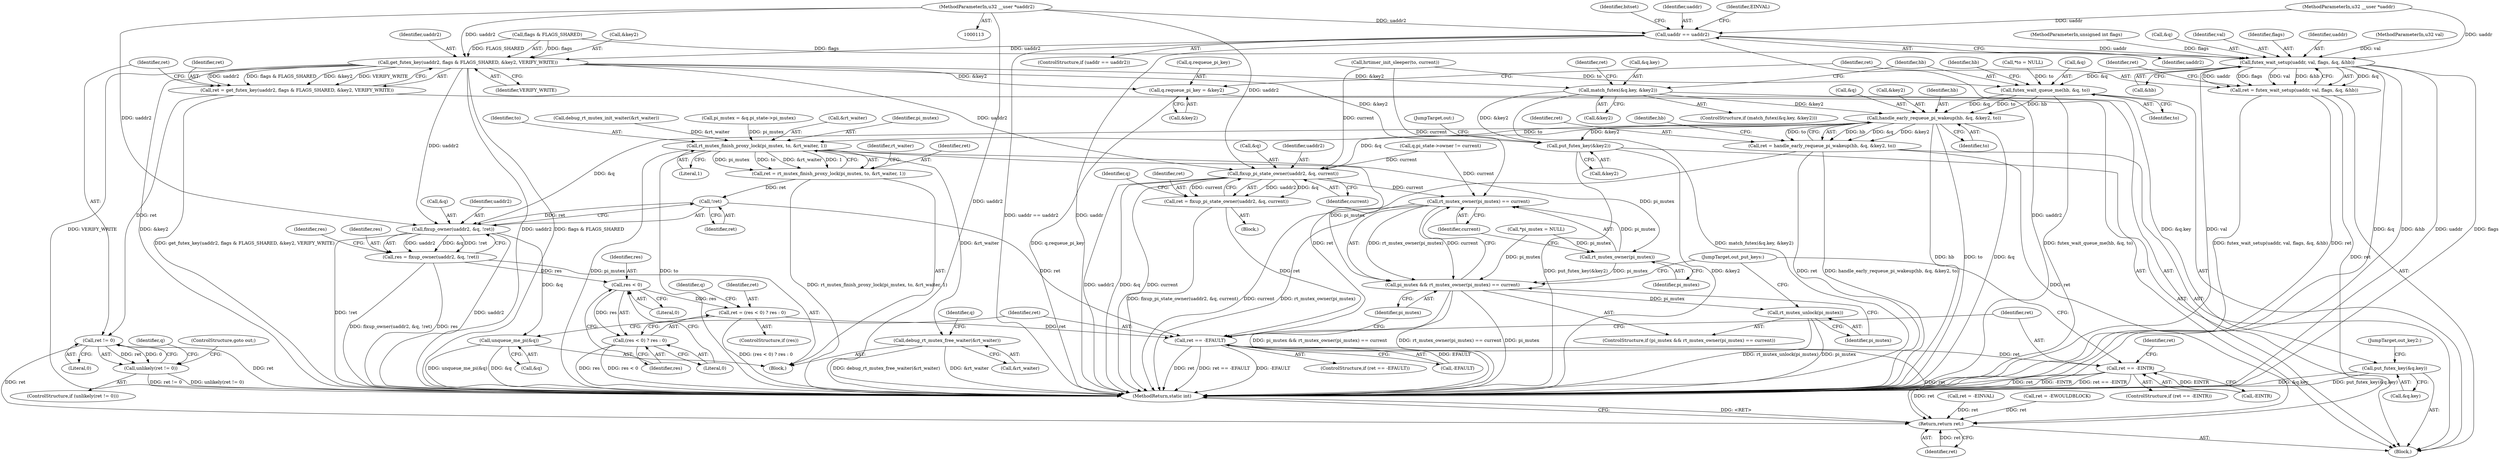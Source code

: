 digraph "0_linux_e9c243a5a6de0be8e584c604d353412584b592f8_0@pointer" {
"1000119" [label="(MethodParameterIn,u32 __user *uaddr2)"];
"1000143" [label="(Call,uaddr == uaddr2)"];
"1000207" [label="(Call,get_futex_key(uaddr2, flags & FLAGS_SHARED, &key2, VERIFY_WRITE))"];
"1000205" [label="(Call,ret = get_futex_key(uaddr2, flags & FLAGS_SHARED, &key2, VERIFY_WRITE))"];
"1000217" [label="(Call,ret != 0)"];
"1000216" [label="(Call,unlikely(ret != 0))"];
"1000427" [label="(Return,return ret;)"];
"1000232" [label="(Call,q.requeue_pi_key = &key2)"];
"1000252" [label="(Call,match_futex(&q.key, &key2))"];
"1000277" [label="(Call,handle_early_requeue_pi_wakeup(hb, &q, &key2, to))"];
"1000275" [label="(Call,ret = handle_early_requeue_pi_wakeup(hb, &q, &key2, to))"];
"1000378" [label="(Call,ret == -EFAULT)"];
"1000394" [label="(Call,ret == -EINTR)"];
"1000317" [label="(Call,fixup_pi_state_owner(uaddr2, &q, current))"];
"1000315" [label="(Call,ret = fixup_pi_state_owner(uaddr2, &q, current))"];
"1000386" [label="(Call,rt_mutex_owner(pi_mutex) == current)"];
"1000384" [label="(Call,pi_mutex && rt_mutex_owner(pi_mutex) == current)"];
"1000390" [label="(Call,rt_mutex_unlock(pi_mutex))"];
"1000343" [label="(Call,rt_mutex_finish_proxy_lock(pi_mutex, to, &rt_waiter, 1))"];
"1000341" [label="(Call,ret = rt_mutex_finish_proxy_lock(pi_mutex, to, &rt_waiter, 1))"];
"1000362" [label="(Call,!ret)"];
"1000358" [label="(Call,fixup_owner(uaddr2, &q, !ret))"];
"1000356" [label="(Call,res = fixup_owner(uaddr2, &q, !ret))"];
"1000369" [label="(Call,res < 0)"];
"1000366" [label="(Call,ret = (res < 0) ? res : 0)"];
"1000368" [label="(Call,(res < 0) ? res : 0)"];
"1000374" [label="(Call,unqueue_me_pi(&q))"];
"1000349" [label="(Call,debug_rt_mutex_free_waiter(&rt_waiter))"];
"1000387" [label="(Call,rt_mutex_owner(pi_mutex))"];
"1000410" [label="(Call,put_futex_key(&key2))"];
"1000404" [label="(Call,put_futex_key(&q.key))"];
"1000240" [label="(Call,futex_wait_setup(uaddr, val, flags, &q, &hb))"];
"1000238" [label="(Call,ret = futex_wait_setup(uaddr, val, flags, &q, &hb))"];
"1000265" [label="(Call,futex_wait_queue_me(hb, &q, to))"];
"1000242" [label="(Identifier,val)"];
"1000385" [label="(Identifier,pi_mutex)"];
"1000243" [label="(Identifier,flags)"];
"1000128" [label="(Call,*pi_mutex = NULL)"];
"1000220" [label="(ControlStructure,goto out;)"];
"1000315" [label="(Call,ret = fixup_pi_state_owner(uaddr2, &q, current))"];
"1000349" [label="(Call,debug_rt_mutex_free_waiter(&rt_waiter))"];
"1000151" [label="(Identifier,bitset)"];
"1000362" [label="(Call,!ret)"];
"1000257" [label="(Call,&key2)"];
"1000232" [label="(Call,q.requeue_pi_key = &key2)"];
"1000273" [label="(Identifier,hb)"];
"1000212" [label="(Call,&key2)"];
"1000386" [label="(Call,rt_mutex_owner(pi_mutex) == current)"];
"1000373" [label="(Literal,0)"];
"1000380" [label="(Call,-EFAULT)"];
"1000277" [label="(Call,handle_early_requeue_pi_wakeup(hb, &q, &key2, to))"];
"1000219" [label="(Literal,0)"];
"1000390" [label="(Call,rt_mutex_unlock(pi_mutex))"];
"1000346" [label="(Call,&rt_waiter)"];
"1000404" [label="(Call,put_futex_key(&q.key))"];
"1000217" [label="(Call,ret != 0)"];
"1000410" [label="(Call,put_futex_key(&key2))"];
"1000240" [label="(Call,futex_wait_setup(uaddr, val, flags, &q, &hb))"];
"1000344" [label="(Identifier,pi_mutex)"];
"1000265" [label="(Call,futex_wait_queue_me(hb, &q, to))"];
"1000275" [label="(Call,ret = handle_early_requeue_pi_wakeup(hb, &q, &key2, to))"];
"1000233" [label="(Call,q.requeue_pi_key)"];
"1000241" [label="(Identifier,uaddr)"];
"1000116" [label="(MethodParameterIn,u32 val)"];
"1000115" [label="(MethodParameterIn,unsigned int flags)"];
"1000114" [label="(MethodParameterIn,u32 __user *uaddr)"];
"1000145" [label="(Identifier,uaddr2)"];
"1000209" [label="(Call,flags & FLAGS_SHARED)"];
"1000356" [label="(Call,res = fixup_owner(uaddr2, &q, !ret))"];
"1000395" [label="(Identifier,ret)"];
"1000379" [label="(Identifier,ret)"];
"1000236" [label="(Call,&key2)"];
"1000123" [label="(Call,*to = NULL)"];
"1000144" [label="(Identifier,uaddr)"];
"1000287" [label="(Identifier,hb)"];
"1000321" [label="(Identifier,current)"];
"1000319" [label="(Call,&q)"];
"1000367" [label="(Identifier,ret)"];
"1000252" [label="(Call,match_futex(&q.key, &key2))"];
"1000143" [label="(Call,uaddr == uaddr2)"];
"1000371" [label="(Literal,0)"];
"1000215" [label="(ControlStructure,if (unlikely(ret != 0)))"];
"1000205" [label="(Call,ret = get_futex_key(uaddr2, flags & FLAGS_SHARED, &key2, VERIFY_WRITE))"];
"1000206" [label="(Identifier,ret)"];
"1000251" [label="(ControlStructure,if (match_futex(&q.key, &key2)))"];
"1000120" [label="(Block,)"];
"1000142" [label="(ControlStructure,if (uaddr == uaddr2))"];
"1000119" [label="(MethodParameterIn,u32 __user *uaddr2)"];
"1000216" [label="(Call,unlikely(ret != 0))"];
"1000375" [label="(Call,&q)"];
"1000341" [label="(Call,ret = rt_mutex_finish_proxy_lock(pi_mutex, to, &rt_waiter, 1))"];
"1000428" [label="(Identifier,ret)"];
"1000400" [label="(Identifier,ret)"];
"1000244" [label="(Call,&q)"];
"1000383" [label="(ControlStructure,if (pi_mutex && rt_mutex_owner(pi_mutex) == current))"];
"1000365" [label="(Identifier,res)"];
"1000343" [label="(Call,rt_mutex_finish_proxy_lock(pi_mutex, to, &rt_waiter, 1))"];
"1000260" [label="(Call,ret = -EINVAL)"];
"1000405" [label="(Call,&q.key)"];
"1000378" [label="(Call,ret == -EFAULT)"];
"1000310" [label="(Block,)"];
"1000351" [label="(Identifier,rt_waiter)"];
"1000318" [label="(Identifier,uaddr2)"];
"1000279" [label="(Call,&q)"];
"1000348" [label="(Literal,1)"];
"1000387" [label="(Call,rt_mutex_owner(pi_mutex))"];
"1000370" [label="(Identifier,res)"];
"1000427" [label="(Return,return ret;)"];
"1000345" [label="(Identifier,to)"];
"1000281" [label="(Call,&key2)"];
"1000360" [label="(Call,&q)"];
"1000372" [label="(Identifier,res)"];
"1000249" [label="(Identifier,ret)"];
"1000303" [label="(Call,q.pi_state->owner != current)"];
"1000359" [label="(Identifier,uaddr2)"];
"1000148" [label="(Identifier,EINVAL)"];
"1000354" [label="(Identifier,q)"];
"1000393" [label="(ControlStructure,if (ret == -EINTR))"];
"1000376" [label="(Identifier,q)"];
"1000409" [label="(JumpTarget,out_key2:)"];
"1000269" [label="(Identifier,to)"];
"1000253" [label="(Call,&q.key)"];
"1000358" [label="(Call,fixup_owner(uaddr2, &q, !ret))"];
"1000283" [label="(Identifier,to)"];
"1000368" [label="(Call,(res < 0) ? res : 0)"];
"1000174" [label="(Call,hrtimer_init_sleeper(to, current))"];
"1000276" [label="(Identifier,ret)"];
"1000317" [label="(Call,fixup_pi_state_owner(uaddr2, &q, current))"];
"1000394" [label="(Call,ret == -EINTR)"];
"1000208" [label="(Identifier,uaddr2)"];
"1000403" [label="(JumpTarget,out_put_keys:)"];
"1000389" [label="(Identifier,current)"];
"1000384" [label="(Call,pi_mutex && rt_mutex_owner(pi_mutex) == current)"];
"1000342" [label="(Identifier,ret)"];
"1000324" [label="(Identifier,q)"];
"1000369" [label="(Call,res < 0)"];
"1000364" [label="(ControlStructure,if (res))"];
"1000278" [label="(Identifier,hb)"];
"1000327" [label="(Block,)"];
"1000388" [label="(Identifier,pi_mutex)"];
"1000413" [label="(JumpTarget,out:)"];
"1000374" [label="(Call,unqueue_me_pi(&q))"];
"1000316" [label="(Identifier,ret)"];
"1000246" [label="(Call,&hb)"];
"1000267" [label="(Call,&q)"];
"1000411" [label="(Call,&key2)"];
"1000223" [label="(Identifier,q)"];
"1000214" [label="(Identifier,VERIFY_WRITE)"];
"1000391" [label="(Identifier,pi_mutex)"];
"1000396" [label="(Call,-EINTR)"];
"1000266" [label="(Identifier,hb)"];
"1000207" [label="(Call,get_futex_key(uaddr2, flags & FLAGS_SHARED, &key2, VERIFY_WRITE))"];
"1000187" [label="(Call,debug_rt_mutex_init_waiter(&rt_waiter))"];
"1000377" [label="(ControlStructure,if (ret == -EFAULT))"];
"1000429" [label="(MethodReturn,static int)"];
"1000350" [label="(Call,&rt_waiter)"];
"1000238" [label="(Call,ret = futex_wait_setup(uaddr, val, flags, &q, &hb))"];
"1000399" [label="(Call,ret = -EWOULDBLOCK)"];
"1000261" [label="(Identifier,ret)"];
"1000357" [label="(Identifier,res)"];
"1000218" [label="(Identifier,ret)"];
"1000333" [label="(Call,pi_mutex = &q.pi_state->pi_mutex)"];
"1000363" [label="(Identifier,ret)"];
"1000239" [label="(Identifier,ret)"];
"1000366" [label="(Call,ret = (res < 0) ? res : 0)"];
"1000119" -> "1000113"  [label="AST: "];
"1000119" -> "1000429"  [label="DDG: uaddr2"];
"1000119" -> "1000143"  [label="DDG: uaddr2"];
"1000119" -> "1000207"  [label="DDG: uaddr2"];
"1000119" -> "1000317"  [label="DDG: uaddr2"];
"1000119" -> "1000358"  [label="DDG: uaddr2"];
"1000143" -> "1000142"  [label="AST: "];
"1000143" -> "1000145"  [label="CFG: "];
"1000144" -> "1000143"  [label="AST: "];
"1000145" -> "1000143"  [label="AST: "];
"1000148" -> "1000143"  [label="CFG: "];
"1000151" -> "1000143"  [label="CFG: "];
"1000143" -> "1000429"  [label="DDG: uaddr"];
"1000143" -> "1000429"  [label="DDG: uaddr2"];
"1000143" -> "1000429"  [label="DDG: uaddr == uaddr2"];
"1000114" -> "1000143"  [label="DDG: uaddr"];
"1000143" -> "1000207"  [label="DDG: uaddr2"];
"1000143" -> "1000240"  [label="DDG: uaddr"];
"1000207" -> "1000205"  [label="AST: "];
"1000207" -> "1000214"  [label="CFG: "];
"1000208" -> "1000207"  [label="AST: "];
"1000209" -> "1000207"  [label="AST: "];
"1000212" -> "1000207"  [label="AST: "];
"1000214" -> "1000207"  [label="AST: "];
"1000205" -> "1000207"  [label="CFG: "];
"1000207" -> "1000429"  [label="DDG: flags & FLAGS_SHARED"];
"1000207" -> "1000429"  [label="DDG: VERIFY_WRITE"];
"1000207" -> "1000429"  [label="DDG: uaddr2"];
"1000207" -> "1000429"  [label="DDG: &key2"];
"1000207" -> "1000205"  [label="DDG: uaddr2"];
"1000207" -> "1000205"  [label="DDG: flags & FLAGS_SHARED"];
"1000207" -> "1000205"  [label="DDG: &key2"];
"1000207" -> "1000205"  [label="DDG: VERIFY_WRITE"];
"1000209" -> "1000207"  [label="DDG: flags"];
"1000209" -> "1000207"  [label="DDG: FLAGS_SHARED"];
"1000207" -> "1000232"  [label="DDG: &key2"];
"1000207" -> "1000252"  [label="DDG: &key2"];
"1000207" -> "1000317"  [label="DDG: uaddr2"];
"1000207" -> "1000358"  [label="DDG: uaddr2"];
"1000207" -> "1000410"  [label="DDG: &key2"];
"1000205" -> "1000120"  [label="AST: "];
"1000206" -> "1000205"  [label="AST: "];
"1000218" -> "1000205"  [label="CFG: "];
"1000205" -> "1000429"  [label="DDG: get_futex_key(uaddr2, flags & FLAGS_SHARED, &key2, VERIFY_WRITE)"];
"1000205" -> "1000217"  [label="DDG: ret"];
"1000217" -> "1000216"  [label="AST: "];
"1000217" -> "1000219"  [label="CFG: "];
"1000218" -> "1000217"  [label="AST: "];
"1000219" -> "1000217"  [label="AST: "];
"1000216" -> "1000217"  [label="CFG: "];
"1000217" -> "1000429"  [label="DDG: ret"];
"1000217" -> "1000216"  [label="DDG: ret"];
"1000217" -> "1000216"  [label="DDG: 0"];
"1000217" -> "1000427"  [label="DDG: ret"];
"1000216" -> "1000215"  [label="AST: "];
"1000220" -> "1000216"  [label="CFG: "];
"1000223" -> "1000216"  [label="CFG: "];
"1000216" -> "1000429"  [label="DDG: unlikely(ret != 0)"];
"1000216" -> "1000429"  [label="DDG: ret != 0"];
"1000427" -> "1000120"  [label="AST: "];
"1000427" -> "1000428"  [label="CFG: "];
"1000428" -> "1000427"  [label="AST: "];
"1000429" -> "1000427"  [label="CFG: "];
"1000427" -> "1000429"  [label="DDG: <RET>"];
"1000428" -> "1000427"  [label="DDG: ret"];
"1000238" -> "1000427"  [label="DDG: ret"];
"1000399" -> "1000427"  [label="DDG: ret"];
"1000275" -> "1000427"  [label="DDG: ret"];
"1000260" -> "1000427"  [label="DDG: ret"];
"1000394" -> "1000427"  [label="DDG: ret"];
"1000378" -> "1000427"  [label="DDG: ret"];
"1000232" -> "1000120"  [label="AST: "];
"1000232" -> "1000236"  [label="CFG: "];
"1000233" -> "1000232"  [label="AST: "];
"1000236" -> "1000232"  [label="AST: "];
"1000239" -> "1000232"  [label="CFG: "];
"1000232" -> "1000429"  [label="DDG: q.requeue_pi_key"];
"1000252" -> "1000251"  [label="AST: "];
"1000252" -> "1000257"  [label="CFG: "];
"1000253" -> "1000252"  [label="AST: "];
"1000257" -> "1000252"  [label="AST: "];
"1000261" -> "1000252"  [label="CFG: "];
"1000266" -> "1000252"  [label="CFG: "];
"1000252" -> "1000429"  [label="DDG: match_futex(&q.key, &key2)"];
"1000252" -> "1000277"  [label="DDG: &key2"];
"1000252" -> "1000404"  [label="DDG: &q.key"];
"1000252" -> "1000410"  [label="DDG: &key2"];
"1000277" -> "1000275"  [label="AST: "];
"1000277" -> "1000283"  [label="CFG: "];
"1000278" -> "1000277"  [label="AST: "];
"1000279" -> "1000277"  [label="AST: "];
"1000281" -> "1000277"  [label="AST: "];
"1000283" -> "1000277"  [label="AST: "];
"1000275" -> "1000277"  [label="CFG: "];
"1000277" -> "1000429"  [label="DDG: hb"];
"1000277" -> "1000429"  [label="DDG: to"];
"1000277" -> "1000429"  [label="DDG: &q"];
"1000277" -> "1000275"  [label="DDG: hb"];
"1000277" -> "1000275"  [label="DDG: &q"];
"1000277" -> "1000275"  [label="DDG: &key2"];
"1000277" -> "1000275"  [label="DDG: to"];
"1000265" -> "1000277"  [label="DDG: hb"];
"1000265" -> "1000277"  [label="DDG: &q"];
"1000265" -> "1000277"  [label="DDG: to"];
"1000277" -> "1000317"  [label="DDG: &q"];
"1000277" -> "1000343"  [label="DDG: to"];
"1000277" -> "1000358"  [label="DDG: &q"];
"1000277" -> "1000410"  [label="DDG: &key2"];
"1000275" -> "1000120"  [label="AST: "];
"1000276" -> "1000275"  [label="AST: "];
"1000287" -> "1000275"  [label="CFG: "];
"1000275" -> "1000429"  [label="DDG: ret"];
"1000275" -> "1000429"  [label="DDG: handle_early_requeue_pi_wakeup(hb, &q, &key2, to)"];
"1000275" -> "1000378"  [label="DDG: ret"];
"1000378" -> "1000377"  [label="AST: "];
"1000378" -> "1000380"  [label="CFG: "];
"1000379" -> "1000378"  [label="AST: "];
"1000380" -> "1000378"  [label="AST: "];
"1000385" -> "1000378"  [label="CFG: "];
"1000395" -> "1000378"  [label="CFG: "];
"1000378" -> "1000429"  [label="DDG: -EFAULT"];
"1000378" -> "1000429"  [label="DDG: ret"];
"1000378" -> "1000429"  [label="DDG: ret == -EFAULT"];
"1000315" -> "1000378"  [label="DDG: ret"];
"1000366" -> "1000378"  [label="DDG: ret"];
"1000362" -> "1000378"  [label="DDG: ret"];
"1000380" -> "1000378"  [label="DDG: EFAULT"];
"1000378" -> "1000394"  [label="DDG: ret"];
"1000394" -> "1000393"  [label="AST: "];
"1000394" -> "1000396"  [label="CFG: "];
"1000395" -> "1000394"  [label="AST: "];
"1000396" -> "1000394"  [label="AST: "];
"1000400" -> "1000394"  [label="CFG: "];
"1000403" -> "1000394"  [label="CFG: "];
"1000394" -> "1000429"  [label="DDG: -EINTR"];
"1000394" -> "1000429"  [label="DDG: ret == -EINTR"];
"1000394" -> "1000429"  [label="DDG: ret"];
"1000396" -> "1000394"  [label="DDG: EINTR"];
"1000317" -> "1000315"  [label="AST: "];
"1000317" -> "1000321"  [label="CFG: "];
"1000318" -> "1000317"  [label="AST: "];
"1000319" -> "1000317"  [label="AST: "];
"1000321" -> "1000317"  [label="AST: "];
"1000315" -> "1000317"  [label="CFG: "];
"1000317" -> "1000429"  [label="DDG: uaddr2"];
"1000317" -> "1000429"  [label="DDG: &q"];
"1000317" -> "1000429"  [label="DDG: current"];
"1000317" -> "1000315"  [label="DDG: uaddr2"];
"1000317" -> "1000315"  [label="DDG: &q"];
"1000317" -> "1000315"  [label="DDG: current"];
"1000303" -> "1000317"  [label="DDG: current"];
"1000174" -> "1000317"  [label="DDG: current"];
"1000317" -> "1000386"  [label="DDG: current"];
"1000315" -> "1000310"  [label="AST: "];
"1000316" -> "1000315"  [label="AST: "];
"1000324" -> "1000315"  [label="CFG: "];
"1000315" -> "1000429"  [label="DDG: fixup_pi_state_owner(uaddr2, &q, current)"];
"1000386" -> "1000384"  [label="AST: "];
"1000386" -> "1000389"  [label="CFG: "];
"1000387" -> "1000386"  [label="AST: "];
"1000389" -> "1000386"  [label="AST: "];
"1000384" -> "1000386"  [label="CFG: "];
"1000386" -> "1000429"  [label="DDG: current"];
"1000386" -> "1000429"  [label="DDG: rt_mutex_owner(pi_mutex)"];
"1000386" -> "1000384"  [label="DDG: rt_mutex_owner(pi_mutex)"];
"1000386" -> "1000384"  [label="DDG: current"];
"1000387" -> "1000386"  [label="DDG: pi_mutex"];
"1000303" -> "1000386"  [label="DDG: current"];
"1000174" -> "1000386"  [label="DDG: current"];
"1000384" -> "1000383"  [label="AST: "];
"1000384" -> "1000385"  [label="CFG: "];
"1000385" -> "1000384"  [label="AST: "];
"1000391" -> "1000384"  [label="CFG: "];
"1000403" -> "1000384"  [label="CFG: "];
"1000384" -> "1000429"  [label="DDG: pi_mutex && rt_mutex_owner(pi_mutex) == current"];
"1000384" -> "1000429"  [label="DDG: rt_mutex_owner(pi_mutex) == current"];
"1000384" -> "1000429"  [label="DDG: pi_mutex"];
"1000343" -> "1000384"  [label="DDG: pi_mutex"];
"1000128" -> "1000384"  [label="DDG: pi_mutex"];
"1000387" -> "1000384"  [label="DDG: pi_mutex"];
"1000384" -> "1000390"  [label="DDG: pi_mutex"];
"1000390" -> "1000383"  [label="AST: "];
"1000390" -> "1000391"  [label="CFG: "];
"1000391" -> "1000390"  [label="AST: "];
"1000403" -> "1000390"  [label="CFG: "];
"1000390" -> "1000429"  [label="DDG: rt_mutex_unlock(pi_mutex)"];
"1000390" -> "1000429"  [label="DDG: pi_mutex"];
"1000343" -> "1000341"  [label="AST: "];
"1000343" -> "1000348"  [label="CFG: "];
"1000344" -> "1000343"  [label="AST: "];
"1000345" -> "1000343"  [label="AST: "];
"1000346" -> "1000343"  [label="AST: "];
"1000348" -> "1000343"  [label="AST: "];
"1000341" -> "1000343"  [label="CFG: "];
"1000343" -> "1000429"  [label="DDG: pi_mutex"];
"1000343" -> "1000429"  [label="DDG: to"];
"1000343" -> "1000341"  [label="DDG: pi_mutex"];
"1000343" -> "1000341"  [label="DDG: to"];
"1000343" -> "1000341"  [label="DDG: &rt_waiter"];
"1000343" -> "1000341"  [label="DDG: 1"];
"1000333" -> "1000343"  [label="DDG: pi_mutex"];
"1000187" -> "1000343"  [label="DDG: &rt_waiter"];
"1000343" -> "1000349"  [label="DDG: &rt_waiter"];
"1000343" -> "1000387"  [label="DDG: pi_mutex"];
"1000341" -> "1000327"  [label="AST: "];
"1000342" -> "1000341"  [label="AST: "];
"1000351" -> "1000341"  [label="CFG: "];
"1000341" -> "1000429"  [label="DDG: rt_mutex_finish_proxy_lock(pi_mutex, to, &rt_waiter, 1)"];
"1000341" -> "1000362"  [label="DDG: ret"];
"1000362" -> "1000358"  [label="AST: "];
"1000362" -> "1000363"  [label="CFG: "];
"1000363" -> "1000362"  [label="AST: "];
"1000358" -> "1000362"  [label="CFG: "];
"1000362" -> "1000358"  [label="DDG: ret"];
"1000358" -> "1000356"  [label="AST: "];
"1000359" -> "1000358"  [label="AST: "];
"1000360" -> "1000358"  [label="AST: "];
"1000356" -> "1000358"  [label="CFG: "];
"1000358" -> "1000429"  [label="DDG: !ret"];
"1000358" -> "1000429"  [label="DDG: uaddr2"];
"1000358" -> "1000356"  [label="DDG: uaddr2"];
"1000358" -> "1000356"  [label="DDG: &q"];
"1000358" -> "1000356"  [label="DDG: !ret"];
"1000358" -> "1000374"  [label="DDG: &q"];
"1000356" -> "1000327"  [label="AST: "];
"1000357" -> "1000356"  [label="AST: "];
"1000365" -> "1000356"  [label="CFG: "];
"1000356" -> "1000429"  [label="DDG: res"];
"1000356" -> "1000429"  [label="DDG: fixup_owner(uaddr2, &q, !ret)"];
"1000356" -> "1000369"  [label="DDG: res"];
"1000369" -> "1000368"  [label="AST: "];
"1000369" -> "1000371"  [label="CFG: "];
"1000370" -> "1000369"  [label="AST: "];
"1000371" -> "1000369"  [label="AST: "];
"1000372" -> "1000369"  [label="CFG: "];
"1000373" -> "1000369"  [label="CFG: "];
"1000369" -> "1000366"  [label="DDG: res"];
"1000369" -> "1000368"  [label="DDG: res"];
"1000366" -> "1000364"  [label="AST: "];
"1000366" -> "1000368"  [label="CFG: "];
"1000367" -> "1000366"  [label="AST: "];
"1000368" -> "1000366"  [label="AST: "];
"1000376" -> "1000366"  [label="CFG: "];
"1000366" -> "1000429"  [label="DDG: (res < 0) ? res : 0"];
"1000368" -> "1000372"  [label="CFG: "];
"1000368" -> "1000373"  [label="CFG: "];
"1000372" -> "1000368"  [label="AST: "];
"1000373" -> "1000368"  [label="AST: "];
"1000368" -> "1000429"  [label="DDG: res < 0"];
"1000368" -> "1000429"  [label="DDG: res"];
"1000374" -> "1000327"  [label="AST: "];
"1000374" -> "1000375"  [label="CFG: "];
"1000375" -> "1000374"  [label="AST: "];
"1000379" -> "1000374"  [label="CFG: "];
"1000374" -> "1000429"  [label="DDG: &q"];
"1000374" -> "1000429"  [label="DDG: unqueue_me_pi(&q)"];
"1000349" -> "1000327"  [label="AST: "];
"1000349" -> "1000350"  [label="CFG: "];
"1000350" -> "1000349"  [label="AST: "];
"1000354" -> "1000349"  [label="CFG: "];
"1000349" -> "1000429"  [label="DDG: debug_rt_mutex_free_waiter(&rt_waiter)"];
"1000349" -> "1000429"  [label="DDG: &rt_waiter"];
"1000387" -> "1000388"  [label="CFG: "];
"1000388" -> "1000387"  [label="AST: "];
"1000389" -> "1000387"  [label="CFG: "];
"1000128" -> "1000387"  [label="DDG: pi_mutex"];
"1000410" -> "1000120"  [label="AST: "];
"1000410" -> "1000411"  [label="CFG: "];
"1000411" -> "1000410"  [label="AST: "];
"1000413" -> "1000410"  [label="CFG: "];
"1000410" -> "1000429"  [label="DDG: &key2"];
"1000410" -> "1000429"  [label="DDG: put_futex_key(&key2)"];
"1000404" -> "1000120"  [label="AST: "];
"1000404" -> "1000405"  [label="CFG: "];
"1000405" -> "1000404"  [label="AST: "];
"1000409" -> "1000404"  [label="CFG: "];
"1000404" -> "1000429"  [label="DDG: &q.key"];
"1000404" -> "1000429"  [label="DDG: put_futex_key(&q.key)"];
"1000240" -> "1000238"  [label="AST: "];
"1000240" -> "1000246"  [label="CFG: "];
"1000241" -> "1000240"  [label="AST: "];
"1000242" -> "1000240"  [label="AST: "];
"1000243" -> "1000240"  [label="AST: "];
"1000244" -> "1000240"  [label="AST: "];
"1000246" -> "1000240"  [label="AST: "];
"1000238" -> "1000240"  [label="CFG: "];
"1000240" -> "1000429"  [label="DDG: val"];
"1000240" -> "1000429"  [label="DDG: &q"];
"1000240" -> "1000429"  [label="DDG: &hb"];
"1000240" -> "1000429"  [label="DDG: uaddr"];
"1000240" -> "1000429"  [label="DDG: flags"];
"1000240" -> "1000238"  [label="DDG: &q"];
"1000240" -> "1000238"  [label="DDG: uaddr"];
"1000240" -> "1000238"  [label="DDG: flags"];
"1000240" -> "1000238"  [label="DDG: val"];
"1000240" -> "1000238"  [label="DDG: &hb"];
"1000114" -> "1000240"  [label="DDG: uaddr"];
"1000116" -> "1000240"  [label="DDG: val"];
"1000209" -> "1000240"  [label="DDG: flags"];
"1000115" -> "1000240"  [label="DDG: flags"];
"1000240" -> "1000265"  [label="DDG: &q"];
"1000238" -> "1000120"  [label="AST: "];
"1000239" -> "1000238"  [label="AST: "];
"1000249" -> "1000238"  [label="CFG: "];
"1000238" -> "1000429"  [label="DDG: ret"];
"1000238" -> "1000429"  [label="DDG: futex_wait_setup(uaddr, val, flags, &q, &hb)"];
"1000265" -> "1000120"  [label="AST: "];
"1000265" -> "1000269"  [label="CFG: "];
"1000266" -> "1000265"  [label="AST: "];
"1000267" -> "1000265"  [label="AST: "];
"1000269" -> "1000265"  [label="AST: "];
"1000273" -> "1000265"  [label="CFG: "];
"1000265" -> "1000429"  [label="DDG: futex_wait_queue_me(hb, &q, to)"];
"1000174" -> "1000265"  [label="DDG: to"];
"1000123" -> "1000265"  [label="DDG: to"];
}
